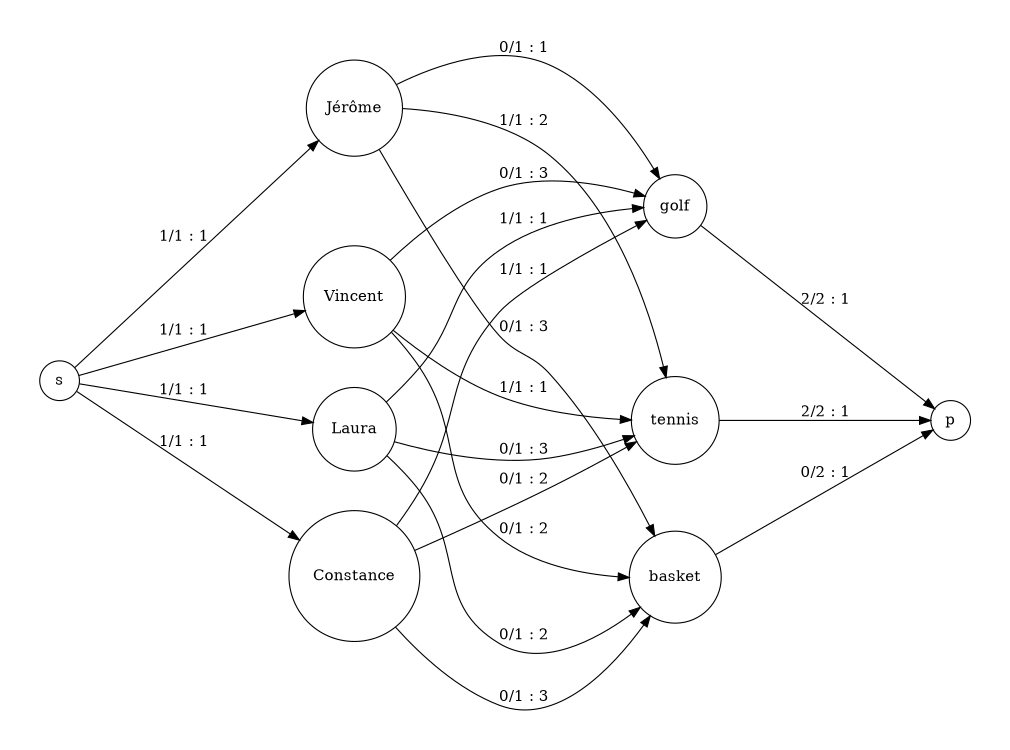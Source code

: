 strict digraph this_graph{
rankdir=LR;
size="8,5";
graph [pad="0.5", nodesep="0.5", dpi = 800,ranksep="2"]node [shape=circle];
tennis -> p [label = "2/2 : 1"];
Jérôme -> tennis [label = "1/1 : 2"];
Jérôme -> basket [label = "0/1 : 3"];
Jérôme -> golf [label = "0/1 : 1"];
s -> Jérôme [label = "1/1 : 1"];
s -> Vincent [label = "1/1 : 1"];
s -> Laura [label = "1/1 : 1"];
s -> Constance [label = "1/1 : 1"];
Vincent -> tennis [label = "1/1 : 1"];
Vincent -> golf [label = "0/1 : 3"];
Vincent -> basket [label = "0/1 : 2"];
golf -> p [label = "2/2 : 1"];
Laura -> golf [label = "1/1 : 1"];
Laura -> tennis [label = "0/1 : 3"];
Laura -> basket [label = "0/1 : 2"];
Constance -> golf [label = "1/1 : 1"];
Constance -> basket [label = "0/1 : 3"];
Constance -> tennis [label = "0/1 : 2"];
basket -> p [label = "0/2 : 1"];
}
